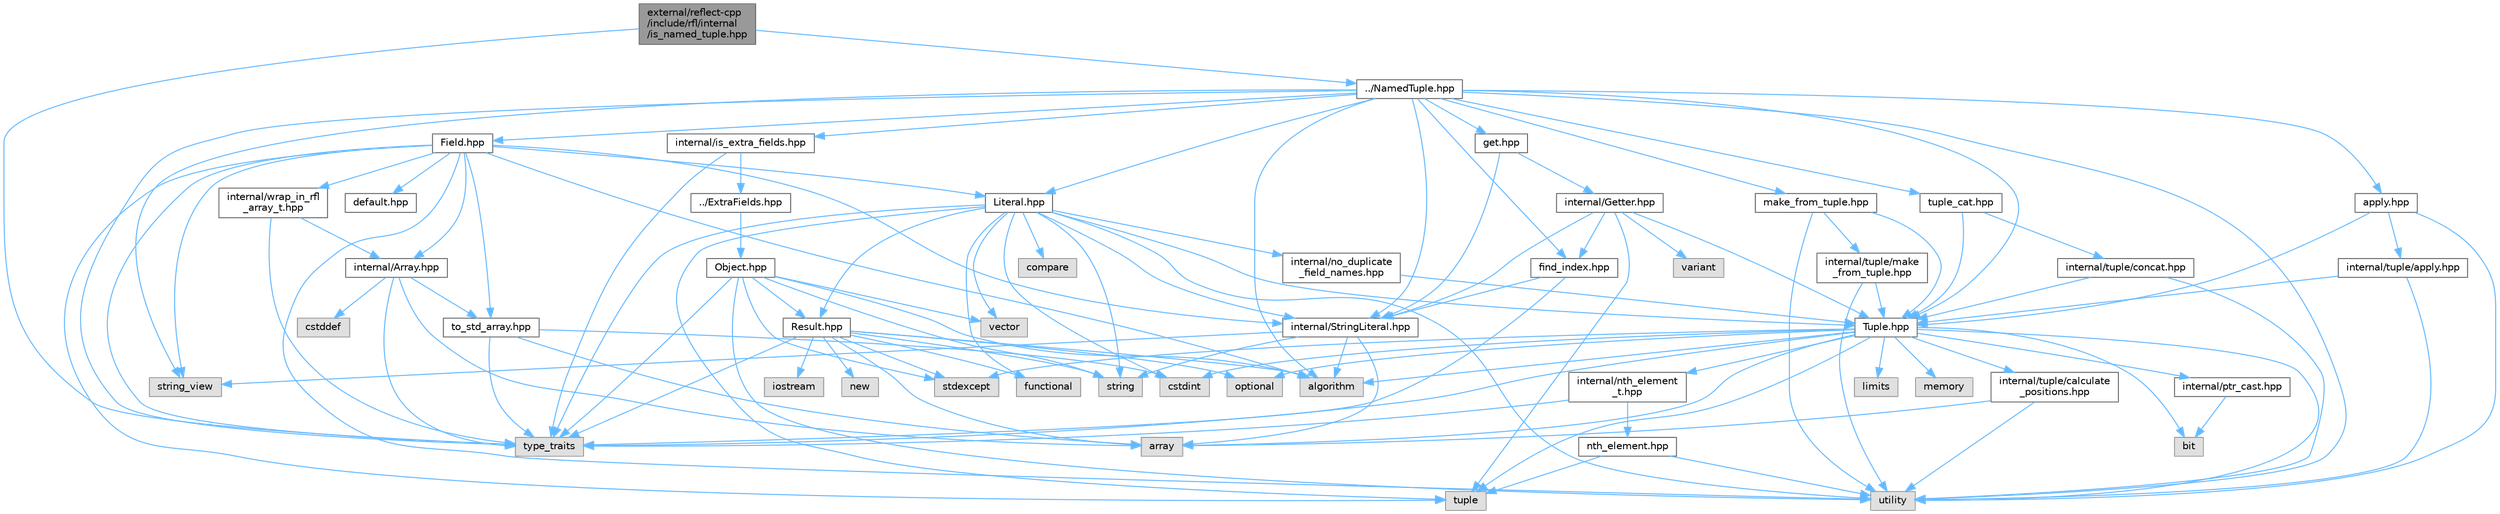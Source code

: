 digraph "external/reflect-cpp/include/rfl/internal/is_named_tuple.hpp"
{
 // LATEX_PDF_SIZE
  bgcolor="transparent";
  edge [fontname=Helvetica,fontsize=10,labelfontname=Helvetica,labelfontsize=10];
  node [fontname=Helvetica,fontsize=10,shape=box,height=0.2,width=0.4];
  Node1 [id="Node000001",label="external/reflect-cpp\l/include/rfl/internal\l/is_named_tuple.hpp",height=0.2,width=0.4,color="gray40", fillcolor="grey60", style="filled", fontcolor="black",tooltip=" "];
  Node1 -> Node2 [id="edge1_Node000001_Node000002",color="steelblue1",style="solid",tooltip=" "];
  Node2 [id="Node000002",label="type_traits",height=0.2,width=0.4,color="grey60", fillcolor="#E0E0E0", style="filled",tooltip=" "];
  Node1 -> Node3 [id="edge2_Node000001_Node000003",color="steelblue1",style="solid",tooltip=" "];
  Node3 [id="Node000003",label="../NamedTuple.hpp",height=0.2,width=0.4,color="grey40", fillcolor="white", style="filled",URL="$_named_tuple_8hpp.html",tooltip=" "];
  Node3 -> Node4 [id="edge3_Node000003_Node000004",color="steelblue1",style="solid",tooltip=" "];
  Node4 [id="Node000004",label="algorithm",height=0.2,width=0.4,color="grey60", fillcolor="#E0E0E0", style="filled",tooltip=" "];
  Node3 -> Node5 [id="edge4_Node000003_Node000005",color="steelblue1",style="solid",tooltip=" "];
  Node5 [id="Node000005",label="string_view",height=0.2,width=0.4,color="grey60", fillcolor="#E0E0E0", style="filled",tooltip=" "];
  Node3 -> Node2 [id="edge5_Node000003_Node000002",color="steelblue1",style="solid",tooltip=" "];
  Node3 -> Node6 [id="edge6_Node000003_Node000006",color="steelblue1",style="solid",tooltip=" "];
  Node6 [id="Node000006",label="utility",height=0.2,width=0.4,color="grey60", fillcolor="#E0E0E0", style="filled",tooltip=" "];
  Node3 -> Node7 [id="edge7_Node000003_Node000007",color="steelblue1",style="solid",tooltip=" "];
  Node7 [id="Node000007",label="Field.hpp",height=0.2,width=0.4,color="grey40", fillcolor="white", style="filled",URL="$_field_8hpp.html",tooltip=" "];
  Node7 -> Node4 [id="edge8_Node000007_Node000004",color="steelblue1",style="solid",tooltip=" "];
  Node7 -> Node5 [id="edge9_Node000007_Node000005",color="steelblue1",style="solid",tooltip=" "];
  Node7 -> Node8 [id="edge10_Node000007_Node000008",color="steelblue1",style="solid",tooltip=" "];
  Node8 [id="Node000008",label="tuple",height=0.2,width=0.4,color="grey60", fillcolor="#E0E0E0", style="filled",tooltip=" "];
  Node7 -> Node2 [id="edge11_Node000007_Node000002",color="steelblue1",style="solid",tooltip=" "];
  Node7 -> Node6 [id="edge12_Node000007_Node000006",color="steelblue1",style="solid",tooltip=" "];
  Node7 -> Node9 [id="edge13_Node000007_Node000009",color="steelblue1",style="solid",tooltip=" "];
  Node9 [id="Node000009",label="Literal.hpp",height=0.2,width=0.4,color="grey40", fillcolor="white", style="filled",URL="$_literal_8hpp.html",tooltip=" "];
  Node9 -> Node10 [id="edge14_Node000009_Node000010",color="steelblue1",style="solid",tooltip=" "];
  Node10 [id="Node000010",label="compare",height=0.2,width=0.4,color="grey60", fillcolor="#E0E0E0", style="filled",tooltip=" "];
  Node9 -> Node11 [id="edge15_Node000009_Node000011",color="steelblue1",style="solid",tooltip=" "];
  Node11 [id="Node000011",label="cstdint",height=0.2,width=0.4,color="grey60", fillcolor="#E0E0E0", style="filled",tooltip=" "];
  Node9 -> Node12 [id="edge16_Node000009_Node000012",color="steelblue1",style="solid",tooltip=" "];
  Node12 [id="Node000012",label="functional",height=0.2,width=0.4,color="grey60", fillcolor="#E0E0E0", style="filled",tooltip=" "];
  Node9 -> Node13 [id="edge17_Node000009_Node000013",color="steelblue1",style="solid",tooltip=" "];
  Node13 [id="Node000013",label="string",height=0.2,width=0.4,color="grey60", fillcolor="#E0E0E0", style="filled",tooltip=" "];
  Node9 -> Node8 [id="edge18_Node000009_Node000008",color="steelblue1",style="solid",tooltip=" "];
  Node9 -> Node2 [id="edge19_Node000009_Node000002",color="steelblue1",style="solid",tooltip=" "];
  Node9 -> Node6 [id="edge20_Node000009_Node000006",color="steelblue1",style="solid",tooltip=" "];
  Node9 -> Node14 [id="edge21_Node000009_Node000014",color="steelblue1",style="solid",tooltip=" "];
  Node14 [id="Node000014",label="vector",height=0.2,width=0.4,color="grey60", fillcolor="#E0E0E0", style="filled",tooltip=" "];
  Node9 -> Node15 [id="edge22_Node000009_Node000015",color="steelblue1",style="solid",tooltip=" "];
  Node15 [id="Node000015",label="Result.hpp",height=0.2,width=0.4,color="grey40", fillcolor="white", style="filled",URL="$_result_8hpp.html",tooltip=" "];
  Node15 -> Node4 [id="edge23_Node000015_Node000004",color="steelblue1",style="solid",tooltip=" "];
  Node15 -> Node16 [id="edge24_Node000015_Node000016",color="steelblue1",style="solid",tooltip=" "];
  Node16 [id="Node000016",label="array",height=0.2,width=0.4,color="grey60", fillcolor="#E0E0E0", style="filled",tooltip=" "];
  Node15 -> Node12 [id="edge25_Node000015_Node000012",color="steelblue1",style="solid",tooltip=" "];
  Node15 -> Node17 [id="edge26_Node000015_Node000017",color="steelblue1",style="solid",tooltip=" "];
  Node17 [id="Node000017",label="iostream",height=0.2,width=0.4,color="grey60", fillcolor="#E0E0E0", style="filled",tooltip=" "];
  Node15 -> Node18 [id="edge27_Node000015_Node000018",color="steelblue1",style="solid",tooltip=" "];
  Node18 [id="Node000018",label="new",height=0.2,width=0.4,color="grey60", fillcolor="#E0E0E0", style="filled",tooltip=" "];
  Node15 -> Node19 [id="edge28_Node000015_Node000019",color="steelblue1",style="solid",tooltip=" "];
  Node19 [id="Node000019",label="optional",height=0.2,width=0.4,color="grey60", fillcolor="#E0E0E0", style="filled",tooltip=" "];
  Node15 -> Node20 [id="edge29_Node000015_Node000020",color="steelblue1",style="solid",tooltip=" "];
  Node20 [id="Node000020",label="stdexcept",height=0.2,width=0.4,color="grey60", fillcolor="#E0E0E0", style="filled",tooltip=" "];
  Node15 -> Node13 [id="edge30_Node000015_Node000013",color="steelblue1",style="solid",tooltip=" "];
  Node15 -> Node2 [id="edge31_Node000015_Node000002",color="steelblue1",style="solid",tooltip=" "];
  Node9 -> Node21 [id="edge32_Node000009_Node000021",color="steelblue1",style="solid",tooltip=" "];
  Node21 [id="Node000021",label="Tuple.hpp",height=0.2,width=0.4,color="grey40", fillcolor="white", style="filled",URL="$_tuple_8hpp.html",tooltip=" "];
  Node21 -> Node4 [id="edge33_Node000021_Node000004",color="steelblue1",style="solid",tooltip=" "];
  Node21 -> Node16 [id="edge34_Node000021_Node000016",color="steelblue1",style="solid",tooltip=" "];
  Node21 -> Node22 [id="edge35_Node000021_Node000022",color="steelblue1",style="solid",tooltip=" "];
  Node22 [id="Node000022",label="bit",height=0.2,width=0.4,color="grey60", fillcolor="#E0E0E0", style="filled",tooltip=" "];
  Node21 -> Node11 [id="edge36_Node000021_Node000011",color="steelblue1",style="solid",tooltip=" "];
  Node21 -> Node23 [id="edge37_Node000021_Node000023",color="steelblue1",style="solid",tooltip=" "];
  Node23 [id="Node000023",label="limits",height=0.2,width=0.4,color="grey60", fillcolor="#E0E0E0", style="filled",tooltip=" "];
  Node21 -> Node24 [id="edge38_Node000021_Node000024",color="steelblue1",style="solid",tooltip=" "];
  Node24 [id="Node000024",label="memory",height=0.2,width=0.4,color="grey60", fillcolor="#E0E0E0", style="filled",tooltip=" "];
  Node21 -> Node19 [id="edge39_Node000021_Node000019",color="steelblue1",style="solid",tooltip=" "];
  Node21 -> Node20 [id="edge40_Node000021_Node000020",color="steelblue1",style="solid",tooltip=" "];
  Node21 -> Node8 [id="edge41_Node000021_Node000008",color="steelblue1",style="solid",tooltip=" "];
  Node21 -> Node2 [id="edge42_Node000021_Node000002",color="steelblue1",style="solid",tooltip=" "];
  Node21 -> Node6 [id="edge43_Node000021_Node000006",color="steelblue1",style="solid",tooltip=" "];
  Node21 -> Node25 [id="edge44_Node000021_Node000025",color="steelblue1",style="solid",tooltip=" "];
  Node25 [id="Node000025",label="internal/nth_element\l_t.hpp",height=0.2,width=0.4,color="grey40", fillcolor="white", style="filled",URL="$nth__element__t_8hpp.html",tooltip=" "];
  Node25 -> Node2 [id="edge45_Node000025_Node000002",color="steelblue1",style="solid",tooltip=" "];
  Node25 -> Node26 [id="edge46_Node000025_Node000026",color="steelblue1",style="solid",tooltip=" "];
  Node26 [id="Node000026",label="nth_element.hpp",height=0.2,width=0.4,color="grey40", fillcolor="white", style="filled",URL="$nth__element_8hpp.html",tooltip=" "];
  Node26 -> Node8 [id="edge47_Node000026_Node000008",color="steelblue1",style="solid",tooltip=" "];
  Node26 -> Node6 [id="edge48_Node000026_Node000006",color="steelblue1",style="solid",tooltip=" "];
  Node21 -> Node27 [id="edge49_Node000021_Node000027",color="steelblue1",style="solid",tooltip=" "];
  Node27 [id="Node000027",label="internal/ptr_cast.hpp",height=0.2,width=0.4,color="grey40", fillcolor="white", style="filled",URL="$ptr__cast_8hpp.html",tooltip=" "];
  Node27 -> Node22 [id="edge50_Node000027_Node000022",color="steelblue1",style="solid",tooltip=" "];
  Node21 -> Node28 [id="edge51_Node000021_Node000028",color="steelblue1",style="solid",tooltip=" "];
  Node28 [id="Node000028",label="internal/tuple/calculate\l_positions.hpp",height=0.2,width=0.4,color="grey40", fillcolor="white", style="filled",URL="$calculate__positions_8hpp.html",tooltip=" "];
  Node28 -> Node16 [id="edge52_Node000028_Node000016",color="steelblue1",style="solid",tooltip=" "];
  Node28 -> Node6 [id="edge53_Node000028_Node000006",color="steelblue1",style="solid",tooltip=" "];
  Node9 -> Node29 [id="edge54_Node000009_Node000029",color="steelblue1",style="solid",tooltip=" "];
  Node29 [id="Node000029",label="internal/StringLiteral.hpp",height=0.2,width=0.4,color="grey40", fillcolor="white", style="filled",URL="$_string_literal_8hpp.html",tooltip=" "];
  Node29 -> Node4 [id="edge55_Node000029_Node000004",color="steelblue1",style="solid",tooltip=" "];
  Node29 -> Node16 [id="edge56_Node000029_Node000016",color="steelblue1",style="solid",tooltip=" "];
  Node29 -> Node13 [id="edge57_Node000029_Node000013",color="steelblue1",style="solid",tooltip=" "];
  Node29 -> Node5 [id="edge58_Node000029_Node000005",color="steelblue1",style="solid",tooltip=" "];
  Node9 -> Node30 [id="edge59_Node000009_Node000030",color="steelblue1",style="solid",tooltip=" "];
  Node30 [id="Node000030",label="internal/no_duplicate\l_field_names.hpp",height=0.2,width=0.4,color="grey40", fillcolor="white", style="filled",URL="$no__duplicate__field__names_8hpp.html",tooltip=" "];
  Node30 -> Node21 [id="edge60_Node000030_Node000021",color="steelblue1",style="solid",tooltip=" "];
  Node7 -> Node31 [id="edge61_Node000007_Node000031",color="steelblue1",style="solid",tooltip=" "];
  Node31 [id="Node000031",label="default.hpp",height=0.2,width=0.4,color="grey40", fillcolor="white", style="filled",URL="$default_8hpp.html",tooltip=" "];
  Node7 -> Node32 [id="edge62_Node000007_Node000032",color="steelblue1",style="solid",tooltip=" "];
  Node32 [id="Node000032",label="internal/Array.hpp",height=0.2,width=0.4,color="grey40", fillcolor="white", style="filled",URL="$_array_8hpp.html",tooltip=" "];
  Node32 -> Node16 [id="edge63_Node000032_Node000016",color="steelblue1",style="solid",tooltip=" "];
  Node32 -> Node33 [id="edge64_Node000032_Node000033",color="steelblue1",style="solid",tooltip=" "];
  Node33 [id="Node000033",label="cstddef",height=0.2,width=0.4,color="grey60", fillcolor="#E0E0E0", style="filled",tooltip=" "];
  Node32 -> Node2 [id="edge65_Node000032_Node000002",color="steelblue1",style="solid",tooltip=" "];
  Node32 -> Node34 [id="edge66_Node000032_Node000034",color="steelblue1",style="solid",tooltip=" "];
  Node34 [id="Node000034",label="to_std_array.hpp",height=0.2,width=0.4,color="grey40", fillcolor="white", style="filled",URL="$to__std__array_8hpp.html",tooltip=" "];
  Node34 -> Node16 [id="edge67_Node000034_Node000016",color="steelblue1",style="solid",tooltip=" "];
  Node34 -> Node11 [id="edge68_Node000034_Node000011",color="steelblue1",style="solid",tooltip=" "];
  Node34 -> Node2 [id="edge69_Node000034_Node000002",color="steelblue1",style="solid",tooltip=" "];
  Node7 -> Node29 [id="edge70_Node000007_Node000029",color="steelblue1",style="solid",tooltip=" "];
  Node7 -> Node34 [id="edge71_Node000007_Node000034",color="steelblue1",style="solid",tooltip=" "];
  Node7 -> Node35 [id="edge72_Node000007_Node000035",color="steelblue1",style="solid",tooltip=" "];
  Node35 [id="Node000035",label="internal/wrap_in_rfl\l_array_t.hpp",height=0.2,width=0.4,color="grey40", fillcolor="white", style="filled",URL="$wrap__in__rfl__array__t_8hpp.html",tooltip=" "];
  Node35 -> Node2 [id="edge73_Node000035_Node000002",color="steelblue1",style="solid",tooltip=" "];
  Node35 -> Node32 [id="edge74_Node000035_Node000032",color="steelblue1",style="solid",tooltip=" "];
  Node3 -> Node9 [id="edge75_Node000003_Node000009",color="steelblue1",style="solid",tooltip=" "];
  Node3 -> Node21 [id="edge76_Node000003_Node000021",color="steelblue1",style="solid",tooltip=" "];
  Node3 -> Node36 [id="edge77_Node000003_Node000036",color="steelblue1",style="solid",tooltip=" "];
  Node36 [id="Node000036",label="apply.hpp",height=0.2,width=0.4,color="grey40", fillcolor="white", style="filled",URL="$apply_8hpp.html",tooltip=" "];
  Node36 -> Node6 [id="edge78_Node000036_Node000006",color="steelblue1",style="solid",tooltip=" "];
  Node36 -> Node21 [id="edge79_Node000036_Node000021",color="steelblue1",style="solid",tooltip=" "];
  Node36 -> Node37 [id="edge80_Node000036_Node000037",color="steelblue1",style="solid",tooltip=" "];
  Node37 [id="Node000037",label="internal/tuple/apply.hpp",height=0.2,width=0.4,color="grey40", fillcolor="white", style="filled",URL="$internal_2tuple_2apply_8hpp.html",tooltip=" "];
  Node37 -> Node6 [id="edge81_Node000037_Node000006",color="steelblue1",style="solid",tooltip=" "];
  Node37 -> Node21 [id="edge82_Node000037_Node000021",color="steelblue1",style="solid",tooltip=" "];
  Node3 -> Node38 [id="edge83_Node000003_Node000038",color="steelblue1",style="solid",tooltip=" "];
  Node38 [id="Node000038",label="get.hpp",height=0.2,width=0.4,color="grey40", fillcolor="white", style="filled",URL="$get_8hpp.html",tooltip=" "];
  Node38 -> Node39 [id="edge84_Node000038_Node000039",color="steelblue1",style="solid",tooltip=" "];
  Node39 [id="Node000039",label="internal/Getter.hpp",height=0.2,width=0.4,color="grey40", fillcolor="white", style="filled",URL="$_getter_8hpp.html",tooltip=" "];
  Node39 -> Node8 [id="edge85_Node000039_Node000008",color="steelblue1",style="solid",tooltip=" "];
  Node39 -> Node40 [id="edge86_Node000039_Node000040",color="steelblue1",style="solid",tooltip=" "];
  Node40 [id="Node000040",label="variant",height=0.2,width=0.4,color="grey60", fillcolor="#E0E0E0", style="filled",tooltip=" "];
  Node39 -> Node21 [id="edge87_Node000039_Node000021",color="steelblue1",style="solid",tooltip=" "];
  Node39 -> Node29 [id="edge88_Node000039_Node000029",color="steelblue1",style="solid",tooltip=" "];
  Node39 -> Node41 [id="edge89_Node000039_Node000041",color="steelblue1",style="solid",tooltip=" "];
  Node41 [id="Node000041",label="find_index.hpp",height=0.2,width=0.4,color="grey40", fillcolor="white", style="filled",URL="$find__index_8hpp.html",tooltip=" "];
  Node41 -> Node2 [id="edge90_Node000041_Node000002",color="steelblue1",style="solid",tooltip=" "];
  Node41 -> Node29 [id="edge91_Node000041_Node000029",color="steelblue1",style="solid",tooltip=" "];
  Node38 -> Node29 [id="edge92_Node000038_Node000029",color="steelblue1",style="solid",tooltip=" "];
  Node3 -> Node29 [id="edge93_Node000003_Node000029",color="steelblue1",style="solid",tooltip=" "];
  Node3 -> Node41 [id="edge94_Node000003_Node000041",color="steelblue1",style="solid",tooltip=" "];
  Node3 -> Node42 [id="edge95_Node000003_Node000042",color="steelblue1",style="solid",tooltip=" "];
  Node42 [id="Node000042",label="internal/is_extra_fields.hpp",height=0.2,width=0.4,color="grey40", fillcolor="white", style="filled",URL="$is__extra__fields_8hpp.html",tooltip=" "];
  Node42 -> Node2 [id="edge96_Node000042_Node000002",color="steelblue1",style="solid",tooltip=" "];
  Node42 -> Node43 [id="edge97_Node000042_Node000043",color="steelblue1",style="solid",tooltip=" "];
  Node43 [id="Node000043",label="../ExtraFields.hpp",height=0.2,width=0.4,color="grey40", fillcolor="white", style="filled",URL="$_extra_fields_8hpp.html",tooltip=" "];
  Node43 -> Node44 [id="edge98_Node000043_Node000044",color="steelblue1",style="solid",tooltip=" "];
  Node44 [id="Node000044",label="Object.hpp",height=0.2,width=0.4,color="grey40", fillcolor="white", style="filled",URL="$_object_8hpp.html",tooltip=" "];
  Node44 -> Node4 [id="edge99_Node000044_Node000004",color="steelblue1",style="solid",tooltip=" "];
  Node44 -> Node20 [id="edge100_Node000044_Node000020",color="steelblue1",style="solid",tooltip=" "];
  Node44 -> Node13 [id="edge101_Node000044_Node000013",color="steelblue1",style="solid",tooltip=" "];
  Node44 -> Node2 [id="edge102_Node000044_Node000002",color="steelblue1",style="solid",tooltip=" "];
  Node44 -> Node6 [id="edge103_Node000044_Node000006",color="steelblue1",style="solid",tooltip=" "];
  Node44 -> Node14 [id="edge104_Node000044_Node000014",color="steelblue1",style="solid",tooltip=" "];
  Node44 -> Node15 [id="edge105_Node000044_Node000015",color="steelblue1",style="solid",tooltip=" "];
  Node3 -> Node45 [id="edge106_Node000003_Node000045",color="steelblue1",style="solid",tooltip=" "];
  Node45 [id="Node000045",label="make_from_tuple.hpp",height=0.2,width=0.4,color="grey40", fillcolor="white", style="filled",URL="$make__from__tuple_8hpp.html",tooltip=" "];
  Node45 -> Node6 [id="edge107_Node000045_Node000006",color="steelblue1",style="solid",tooltip=" "];
  Node45 -> Node21 [id="edge108_Node000045_Node000021",color="steelblue1",style="solid",tooltip=" "];
  Node45 -> Node46 [id="edge109_Node000045_Node000046",color="steelblue1",style="solid",tooltip=" "];
  Node46 [id="Node000046",label="internal/tuple/make\l_from_tuple.hpp",height=0.2,width=0.4,color="grey40", fillcolor="white", style="filled",URL="$internal_2tuple_2make__from__tuple_8hpp.html",tooltip=" "];
  Node46 -> Node6 [id="edge110_Node000046_Node000006",color="steelblue1",style="solid",tooltip=" "];
  Node46 -> Node21 [id="edge111_Node000046_Node000021",color="steelblue1",style="solid",tooltip=" "];
  Node3 -> Node47 [id="edge112_Node000003_Node000047",color="steelblue1",style="solid",tooltip=" "];
  Node47 [id="Node000047",label="tuple_cat.hpp",height=0.2,width=0.4,color="grey40", fillcolor="white", style="filled",URL="$tuple__cat_8hpp.html",tooltip=" "];
  Node47 -> Node21 [id="edge113_Node000047_Node000021",color="steelblue1",style="solid",tooltip=" "];
  Node47 -> Node48 [id="edge114_Node000047_Node000048",color="steelblue1",style="solid",tooltip=" "];
  Node48 [id="Node000048",label="internal/tuple/concat.hpp",height=0.2,width=0.4,color="grey40", fillcolor="white", style="filled",URL="$concat_8hpp.html",tooltip=" "];
  Node48 -> Node6 [id="edge115_Node000048_Node000006",color="steelblue1",style="solid",tooltip=" "];
  Node48 -> Node21 [id="edge116_Node000048_Node000021",color="steelblue1",style="solid",tooltip=" "];
}
